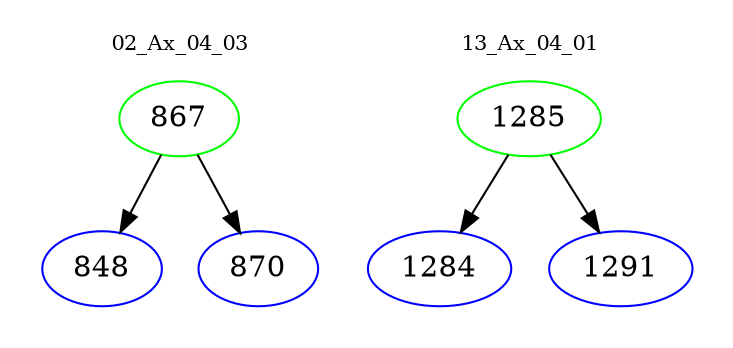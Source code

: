digraph{
subgraph cluster_0 {
color = white
label = "02_Ax_04_03";
fontsize=10;
T0_867 [label="867", color="green"]
T0_867 -> T0_848 [color="black"]
T0_848 [label="848", color="blue"]
T0_867 -> T0_870 [color="black"]
T0_870 [label="870", color="blue"]
}
subgraph cluster_1 {
color = white
label = "13_Ax_04_01";
fontsize=10;
T1_1285 [label="1285", color="green"]
T1_1285 -> T1_1284 [color="black"]
T1_1284 [label="1284", color="blue"]
T1_1285 -> T1_1291 [color="black"]
T1_1291 [label="1291", color="blue"]
}
}
